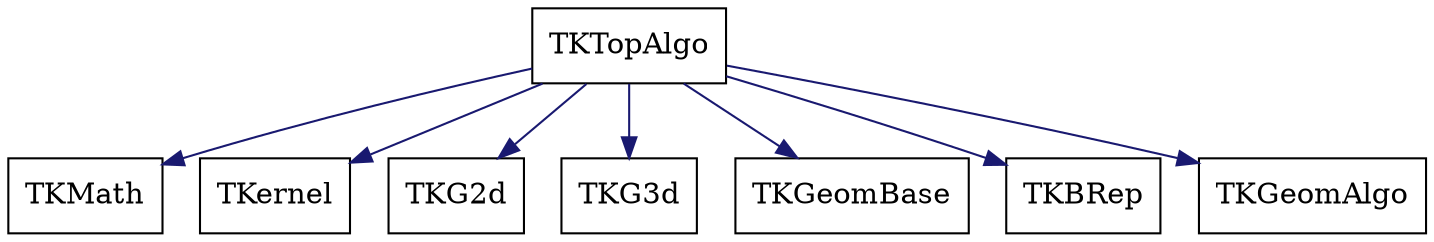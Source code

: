 digraph schema_TKTopAlgo
{
	TKTopAlgo [ URL = "toolkit_tktopalgo.html", shape = box ]
	TKMath [ URL = "toolkit_tkmath.html" , shape = box ]
	TKTopAlgo -> TKMath [ color = "midnightblue", style = "solid" ]
	TKernel [ URL = "toolkit_tkernel.html" , shape = box ]
	TKTopAlgo -> TKernel [ color = "midnightblue", style = "solid" ]
	TKG2d [ URL = "toolkit_tkg2d.html" , shape = box ]
	TKTopAlgo -> TKG2d [ color = "midnightblue", style = "solid" ]
	TKG3d [ URL = "toolkit_tkg3d.html" , shape = box ]
	TKTopAlgo -> TKG3d [ color = "midnightblue", style = "solid" ]
	TKGeomBase [ URL = "toolkit_tkgeombase.html" , shape = box ]
	TKTopAlgo -> TKGeomBase [ color = "midnightblue", style = "solid" ]
	TKBRep [ URL = "toolkit_tkbrep.html" , shape = box ]
	TKTopAlgo -> TKBRep [ color = "midnightblue", style = "solid" ]
	TKGeomAlgo [ URL = "toolkit_tkgeomalgo.html" , shape = box ]
	TKTopAlgo -> TKGeomAlgo [ color = "midnightblue", style = "solid" ]
	aspect = 1
}
